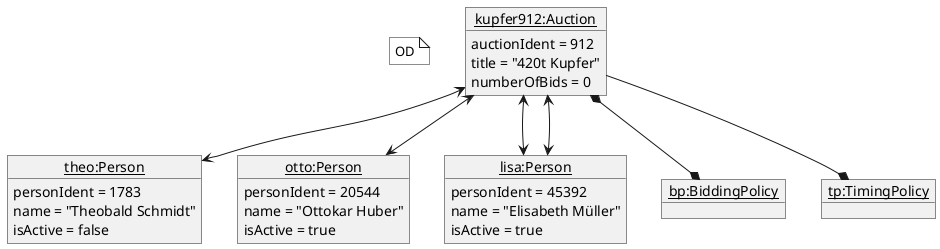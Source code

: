 @startuml
note "OD" as tag #white
object "__kupfer912:Auction__" as kupfer912 {
  auctionIdent = 912
  title = "420t Kupfer"
  numberOfBids = 0
}
object "__theo:Person__" as theo {
  personIdent = 1783
  name = "Theobald Schmidt"
  isActive = false
}
object "__otto:Person__" as otto {
  personIdent = 20544
  name = "Ottokar Huber"
  isActive = true
}
object "__lisa:Person__" as lisa {
  personIdent = 45392
  name = "Elisabeth Müller"
  isActive = true
}
object "__bp:BiddingPolicy__" as bp {
}
object "__tp:TimingPolicy__" as tp {
}
kupfer912<-->theo
kupfer912<-->otto
kupfer912<-->lisa
kupfer912<-->lisa
kupfer912*--*bp
kupfer912--*tp
@enduml
